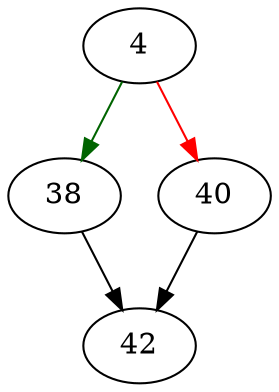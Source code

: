 strict digraph "sqlite3WalReadFrame" {
	// Node definitions.
	4 [entry=true];
	38;
	40;
	42;

	// Edge definitions.
	4 -> 38 [
		color=darkgreen
		cond=true
	];
	4 -> 40 [
		color=red
		cond=false
	];
	38 -> 42;
	40 -> 42;
}